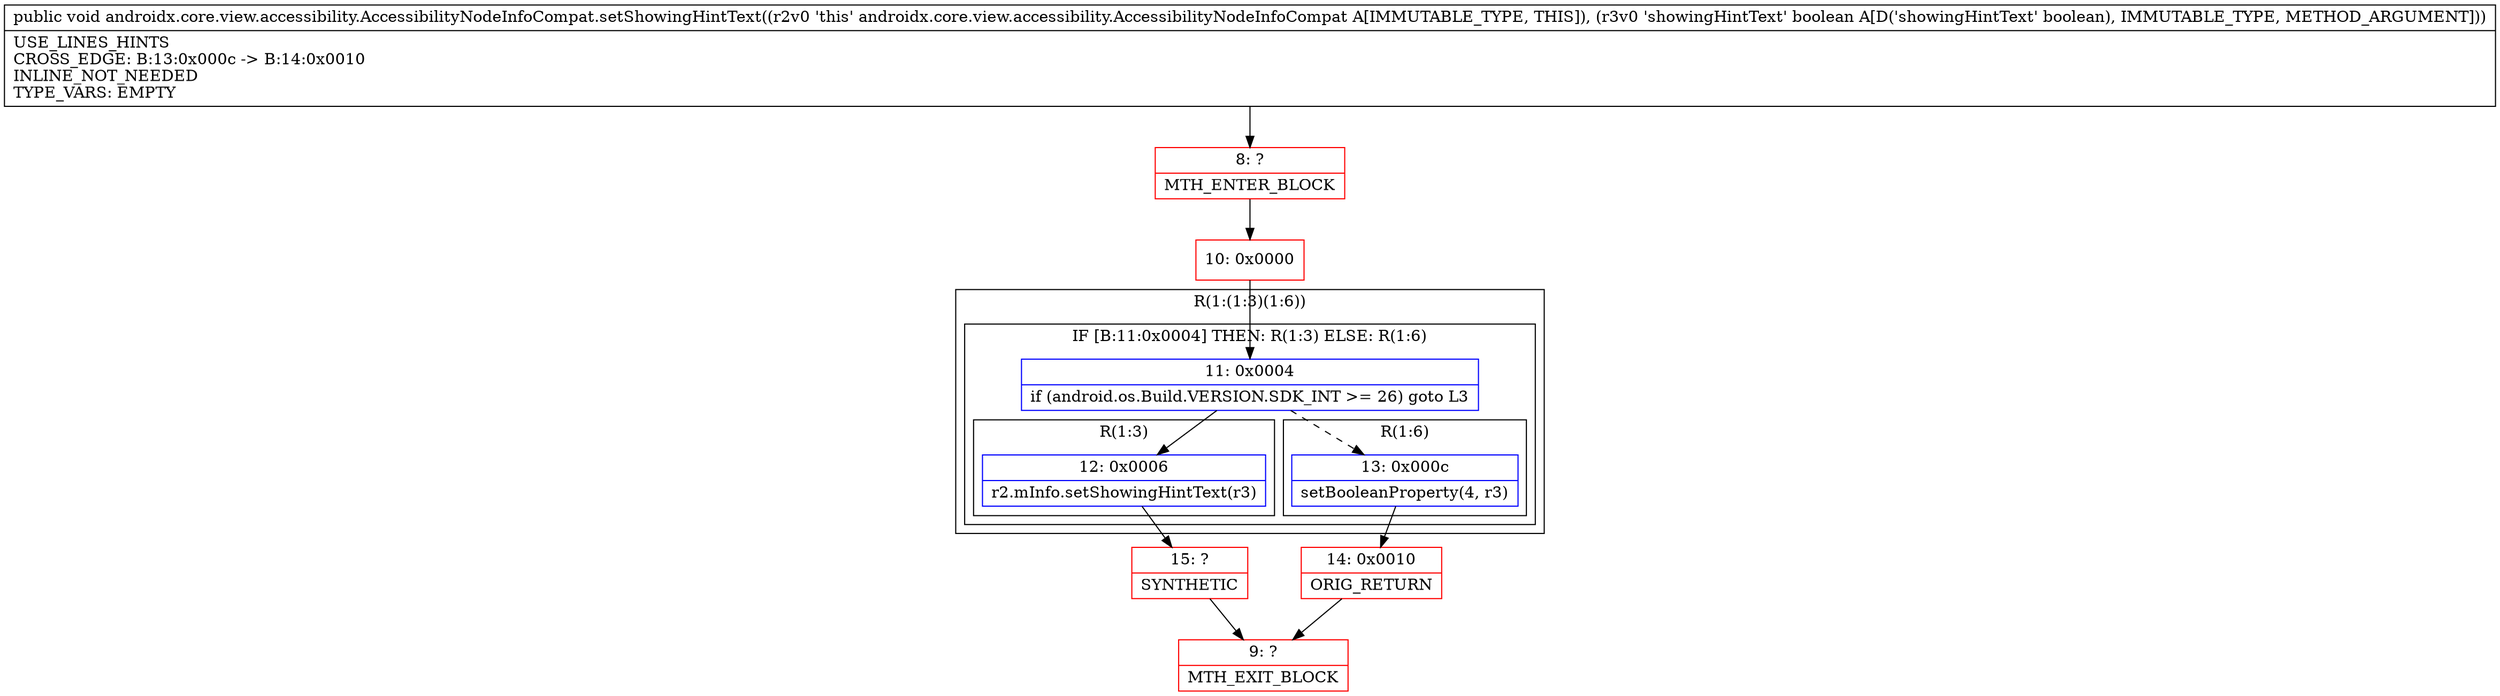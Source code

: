 digraph "CFG forandroidx.core.view.accessibility.AccessibilityNodeInfoCompat.setShowingHintText(Z)V" {
subgraph cluster_Region_354632267 {
label = "R(1:(1:3)(1:6))";
node [shape=record,color=blue];
subgraph cluster_IfRegion_598803823 {
label = "IF [B:11:0x0004] THEN: R(1:3) ELSE: R(1:6)";
node [shape=record,color=blue];
Node_11 [shape=record,label="{11\:\ 0x0004|if (android.os.Build.VERSION.SDK_INT \>= 26) goto L3\l}"];
subgraph cluster_Region_1562508755 {
label = "R(1:3)";
node [shape=record,color=blue];
Node_12 [shape=record,label="{12\:\ 0x0006|r2.mInfo.setShowingHintText(r3)\l}"];
}
subgraph cluster_Region_1148555600 {
label = "R(1:6)";
node [shape=record,color=blue];
Node_13 [shape=record,label="{13\:\ 0x000c|setBooleanProperty(4, r3)\l}"];
}
}
}
Node_8 [shape=record,color=red,label="{8\:\ ?|MTH_ENTER_BLOCK\l}"];
Node_10 [shape=record,color=red,label="{10\:\ 0x0000}"];
Node_15 [shape=record,color=red,label="{15\:\ ?|SYNTHETIC\l}"];
Node_9 [shape=record,color=red,label="{9\:\ ?|MTH_EXIT_BLOCK\l}"];
Node_14 [shape=record,color=red,label="{14\:\ 0x0010|ORIG_RETURN\l}"];
MethodNode[shape=record,label="{public void androidx.core.view.accessibility.AccessibilityNodeInfoCompat.setShowingHintText((r2v0 'this' androidx.core.view.accessibility.AccessibilityNodeInfoCompat A[IMMUTABLE_TYPE, THIS]), (r3v0 'showingHintText' boolean A[D('showingHintText' boolean), IMMUTABLE_TYPE, METHOD_ARGUMENT]))  | USE_LINES_HINTS\lCROSS_EDGE: B:13:0x000c \-\> B:14:0x0010\lINLINE_NOT_NEEDED\lTYPE_VARS: EMPTY\l}"];
MethodNode -> Node_8;Node_11 -> Node_12;
Node_11 -> Node_13[style=dashed];
Node_12 -> Node_15;
Node_13 -> Node_14;
Node_8 -> Node_10;
Node_10 -> Node_11;
Node_15 -> Node_9;
Node_14 -> Node_9;
}

